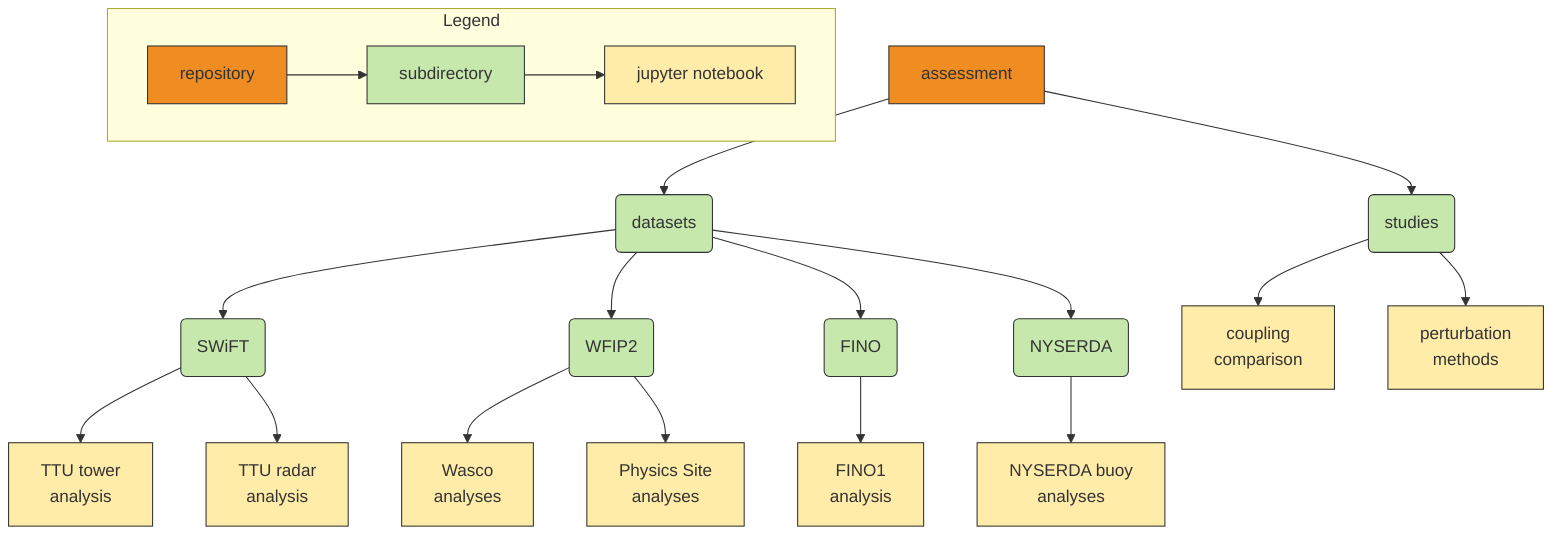 graph TD

%% Define colors
classDef repo_type fill:#ef8d22,stroke:#333,stroke-width:2px; %% orange
classDef submodule_type fill:#c7e8ac,stroke:#333,stroke-width:2px; %% green
classDef code_type fill:#c1e4f7,stroke:#333,stroke-width:2px; %% blue
classDef nb_type fill:#ffeca9,stroke:#333,stroke-width:2px; %% yellow
classDef inprogress stroke-dasharray: 5, 5

%% Set edges to be curved (try monotoneX for a nice alternative)
linkStyle default interpolate basis;

%%org((a2e-mmc organization))
%%org --> assessment
assessment
class assessment repo_type

assessment --> datasets(datasets)
assessment --> studies(studies)
datasets --> swift(SWiFT)
datasets --> wfip2(WFIP2)
datasets --> fino(FINO)
datasets --> nyserda(NYSERDA)
swift --> TTUtower[TTU tower<br>analysis]
swift --> TTUradar[TTU radar<br>analysis]
wfip2 --> Wasco[Wasco<br>analyses]
wfip2 --> physsite[Physics Site<br>analyses]
fino --> FINO1[FINO1<br>analysis]
nyserda --> nysbuoy[NYSERDA buoy<br>analyses]
studies --> couplingcomparison["coupling<br>comparison"]
studies --> perturbations["perturbation<br>methods"]
class datasets,studies submodule_type
class wfip2,swift,fino,nyserda,otherdata submodule_type
class otherdata inprogress
class TTUtower,TTUradar nb_type
class Wasco,physsite nb_type
class FINO1 nb_type
class nysbuoy nb_type
class couplingcomparison,perturbations nb_type

subgraph Legend
    repository --> subdirectory
    subdirectory --> notebooks[jupyter notebook]
    class repository repo_type
    class subdirectory submodule_type
    class notebooks nb_type
end
